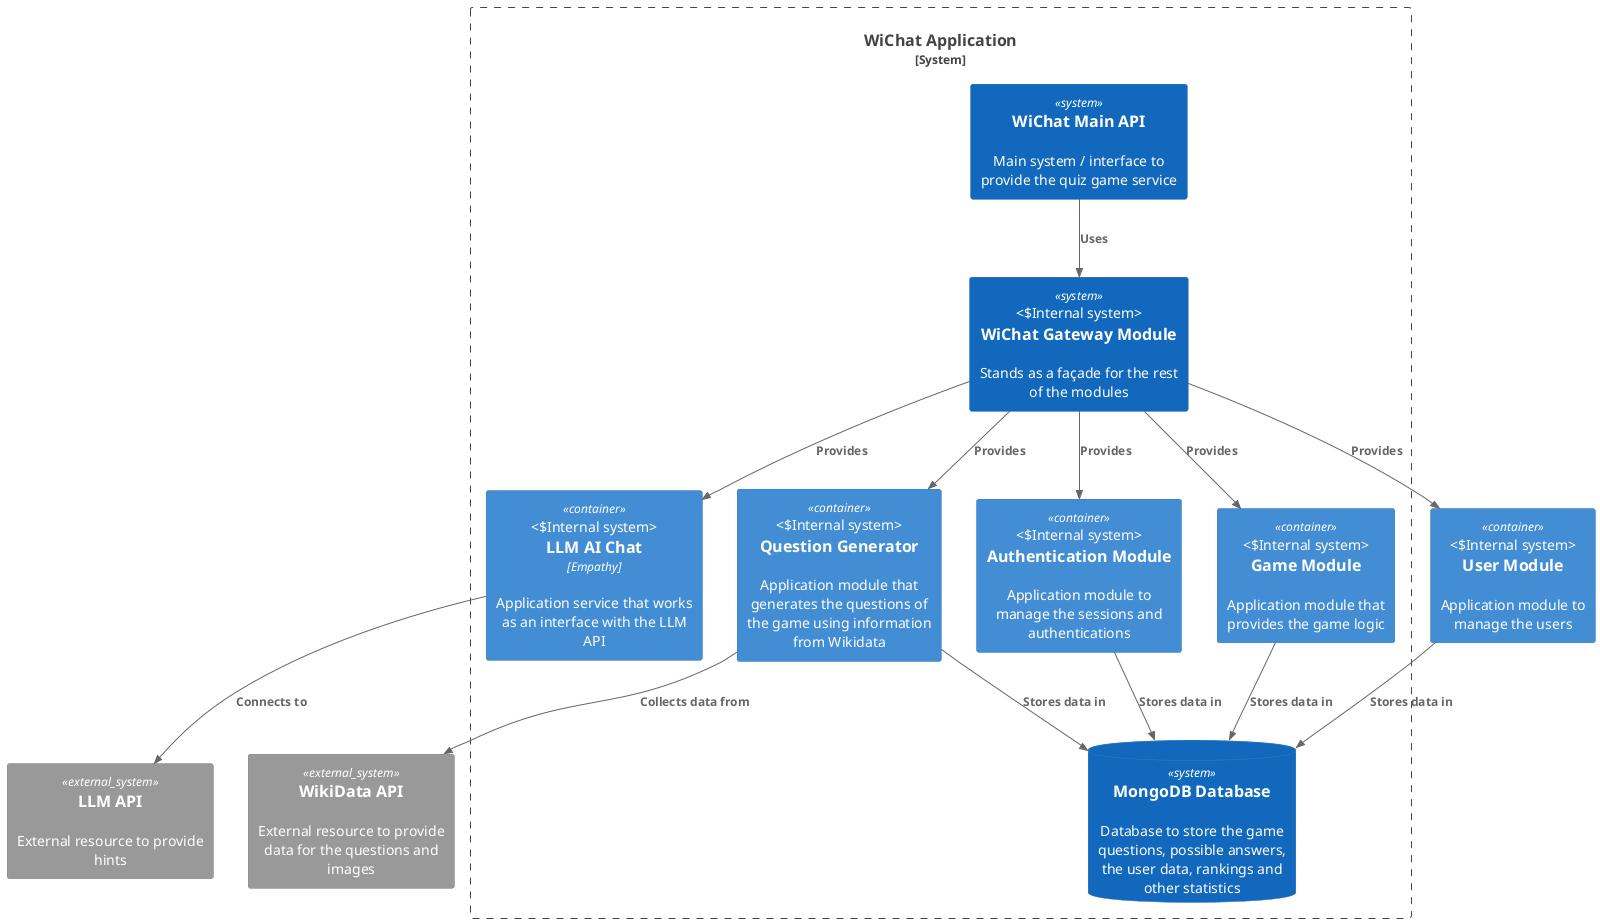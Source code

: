 @startuml C4_Business_Context_Diagram
!include <C4/C4_Container>

top to bottom direction

Person(user, "User")
System_Boundary(quizGame, "WiChat Application") {
    System(wichat, "WiChat Main API", "Main system / interface to provide the quiz game service")
    System(gateway, "WiChat Gateway Module", "Stands as a façade for the rest of the modules", "Internal system")
    Container(llmChat, "LLM AI Chat", "Empathy", "Application service that works as an interface with the LLM API", "Internal system")
    Container(auth, "Authentication Module", "", "Application module to manage the sessions and authentications", "Internal system")
    Container(user, "User Module", "", "Application module to manage the users", "Internal system")
    Container(gameService, "Game Module", "", "Application module that provides the game logic", "Internal system")
    Container(questionGen, "Question Generator", "", "Application module that generates the questions of the game using information from Wikidata", "Internal system")
    SystemDb(mongodb, "MongoDB Database", "Database to store the game questions, possible answers, the user data, rankings and other statistics")    
}
System_Ext(wikidata, "WikiData API", "External resource to provide data for the questions and images")
System_Ext(llm, "LLM API", "External resource to provide hints")


Rel(wichat, gateway, "Uses")
Rel(gateway, llmChat, "Provides")
Rel(gateway, auth, "Provides")
Rel(gateway, user, "Provides")
Rel(gateway, questionGen, "Provides")
Rel(gateway, gameService, "Provides")
Rel(llmChat, llm, "Connects to")
Rel(user, mongodb, "Stores data in")
Rel(auth, mongodb, "Stores data in")
Rel(questionGen, mongodb, "Stores data in")
Rel(gameService, mongodb, "Stores data in")
Rel(questionGen, wikidata, "Collects data from")

@enduml
